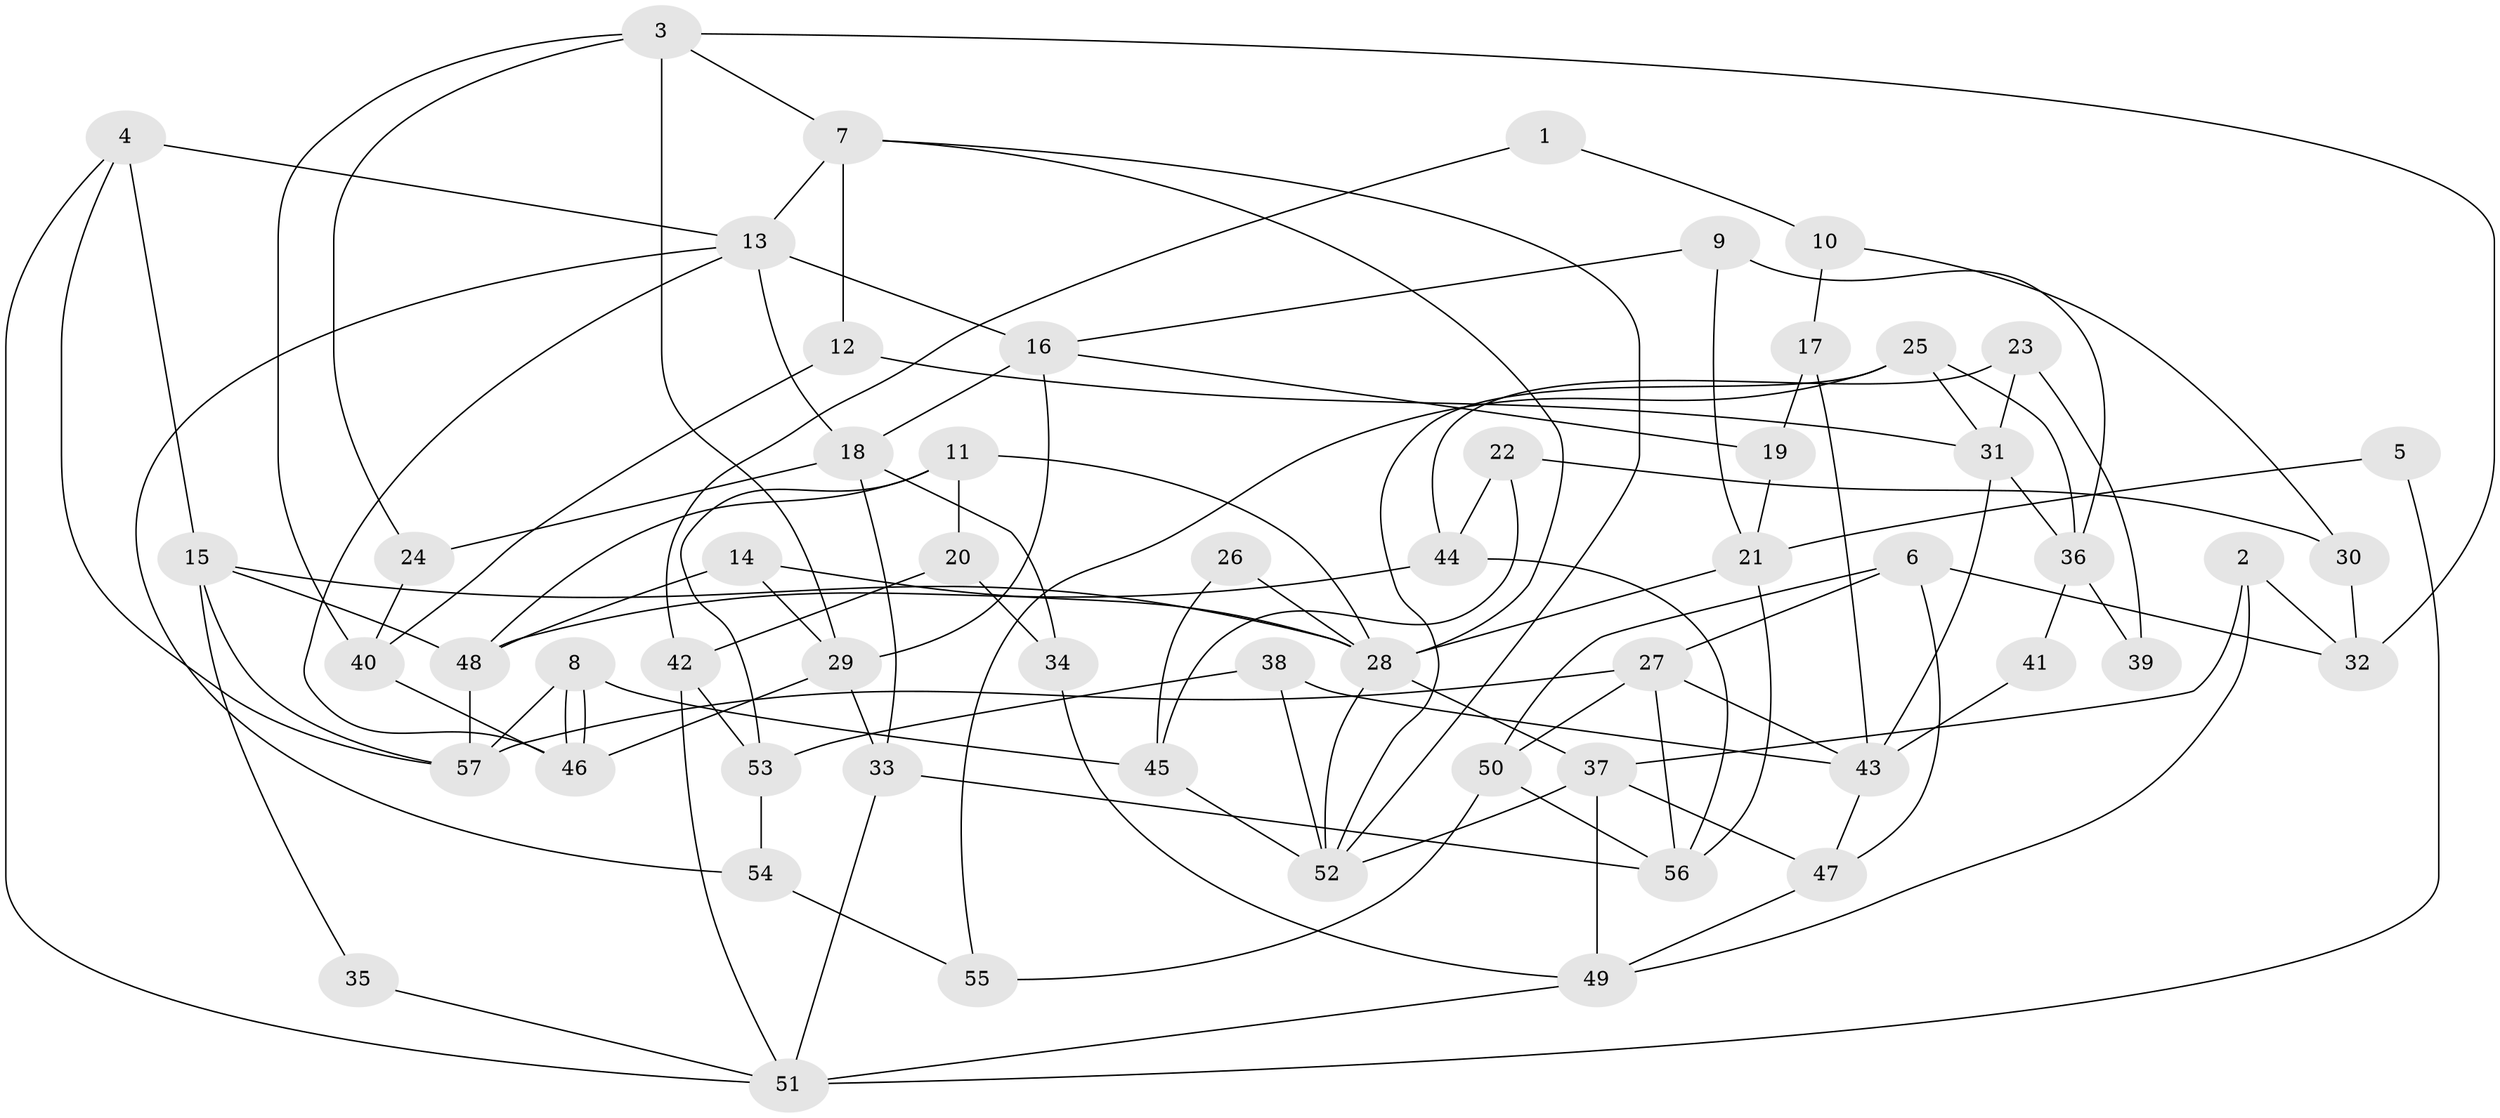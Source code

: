 // Generated by graph-tools (version 1.1) at 2025/11/02/27/25 16:11:18]
// undirected, 57 vertices, 114 edges
graph export_dot {
graph [start="1"]
  node [color=gray90,style=filled];
  1;
  2;
  3;
  4;
  5;
  6;
  7;
  8;
  9;
  10;
  11;
  12;
  13;
  14;
  15;
  16;
  17;
  18;
  19;
  20;
  21;
  22;
  23;
  24;
  25;
  26;
  27;
  28;
  29;
  30;
  31;
  32;
  33;
  34;
  35;
  36;
  37;
  38;
  39;
  40;
  41;
  42;
  43;
  44;
  45;
  46;
  47;
  48;
  49;
  50;
  51;
  52;
  53;
  54;
  55;
  56;
  57;
  1 -- 10;
  1 -- 42;
  2 -- 32;
  2 -- 49;
  2 -- 37;
  3 -- 40;
  3 -- 29;
  3 -- 7;
  3 -- 24;
  3 -- 32;
  4 -- 15;
  4 -- 13;
  4 -- 51;
  4 -- 57;
  5 -- 21;
  5 -- 51;
  6 -- 47;
  6 -- 27;
  6 -- 32;
  6 -- 50;
  7 -- 52;
  7 -- 12;
  7 -- 13;
  7 -- 28;
  8 -- 57;
  8 -- 46;
  8 -- 46;
  8 -- 45;
  9 -- 21;
  9 -- 16;
  9 -- 36;
  10 -- 30;
  10 -- 17;
  11 -- 48;
  11 -- 20;
  11 -- 28;
  11 -- 53;
  12 -- 40;
  12 -- 31;
  13 -- 54;
  13 -- 16;
  13 -- 18;
  13 -- 46;
  14 -- 29;
  14 -- 28;
  14 -- 48;
  15 -- 28;
  15 -- 48;
  15 -- 35;
  15 -- 57;
  16 -- 18;
  16 -- 19;
  16 -- 29;
  17 -- 19;
  17 -- 43;
  18 -- 33;
  18 -- 24;
  18 -- 34;
  19 -- 21;
  20 -- 42;
  20 -- 34;
  21 -- 56;
  21 -- 28;
  22 -- 44;
  22 -- 45;
  22 -- 30;
  23 -- 31;
  23 -- 44;
  23 -- 39;
  24 -- 40;
  25 -- 31;
  25 -- 52;
  25 -- 36;
  25 -- 55;
  26 -- 45;
  26 -- 28;
  27 -- 50;
  27 -- 57;
  27 -- 43;
  27 -- 56;
  28 -- 37;
  28 -- 52;
  29 -- 46;
  29 -- 33;
  30 -- 32;
  31 -- 36;
  31 -- 43;
  33 -- 51;
  33 -- 56;
  34 -- 49;
  35 -- 51;
  36 -- 39;
  36 -- 41;
  37 -- 47;
  37 -- 49;
  37 -- 52;
  38 -- 52;
  38 -- 43;
  38 -- 53;
  40 -- 46;
  41 -- 43;
  42 -- 53;
  42 -- 51;
  43 -- 47;
  44 -- 56;
  44 -- 48;
  45 -- 52;
  47 -- 49;
  48 -- 57;
  49 -- 51;
  50 -- 56;
  50 -- 55;
  53 -- 54;
  54 -- 55;
}
